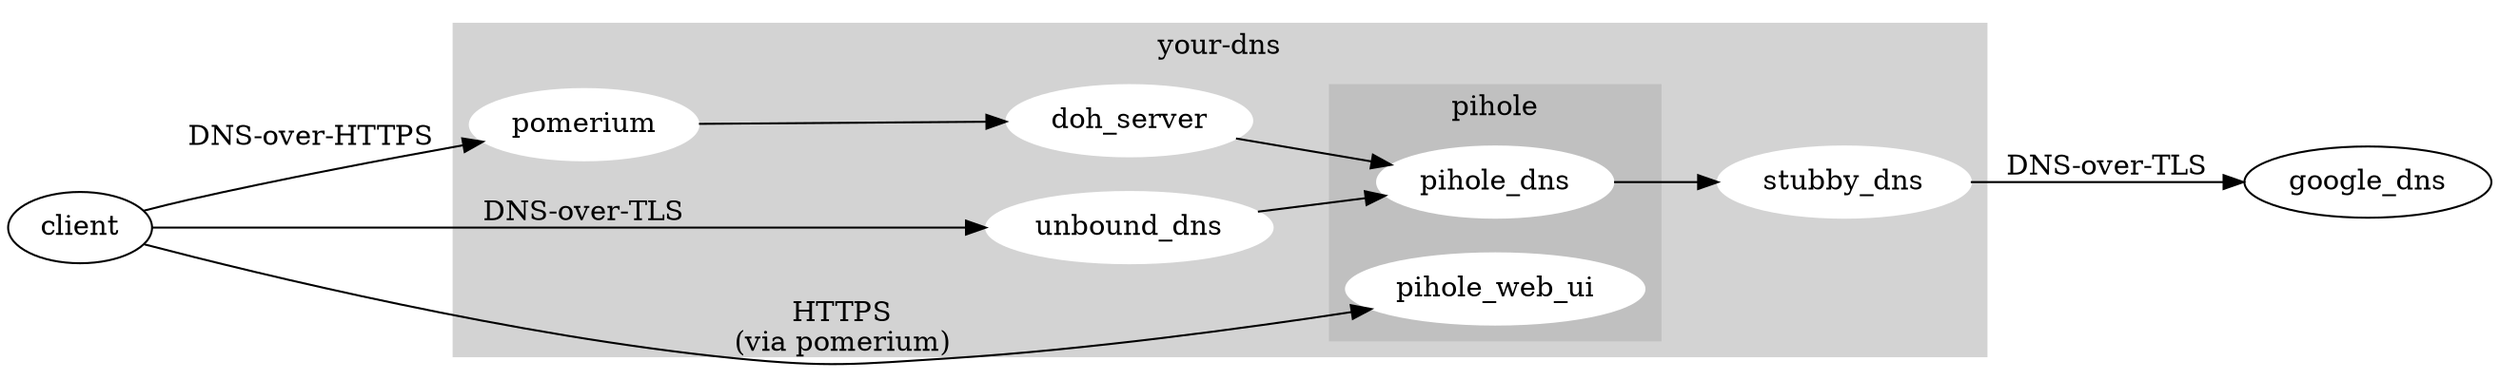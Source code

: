 digraph G {
  rankdir=LR;
  subgraph cluster_0 {
    style=filled;
    color=lightgrey;
    node [style=filled,color=white];
    pomerium -> doh_server -> pihole_dns;
    unbound_dns -> pihole_dns
    pihole_dns -> stubby_dns;
    label = "your-dns";
    subgraph cluster_1 {
        style=filled;
        color=grey;
        label="pihole"
        pihole_dns;
        pihole_web_ui;
    }
  }
  client -> pomerium [label="DNS-over-HTTPS"];
  client -> pihole_web_ui [label="HTTPS\n(via pomerium)"];
  client -> unbound_dns [label="DNS-over-TLS"];
  stubby_dns -> google_dns [label="DNS-over-TLS"];
}
